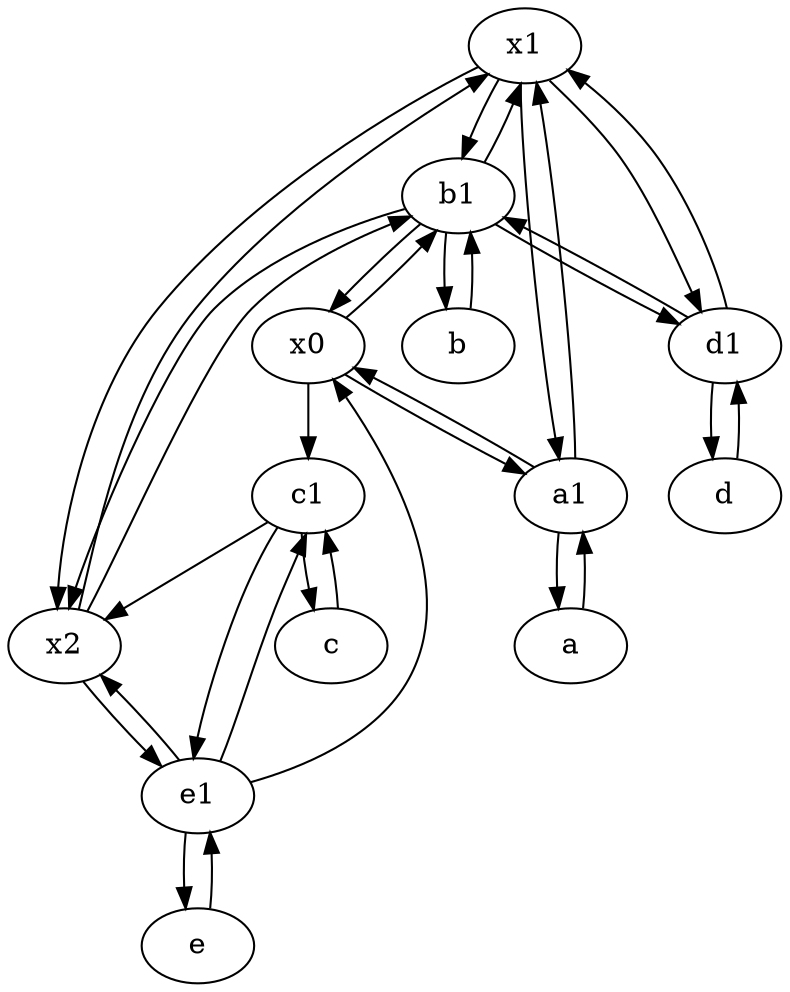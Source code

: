 digraph  {
	x1;
	b1 [pos="45,20!"];
	x0;
	e [pos="30,50!"];
	b [pos="50,20!"];
	x2;
	d1 [pos="25,30!"];
	c1 [pos="30,15!"];
	c [pos="20,10!"];
	a1 [pos="40,15!"];
	d [pos="20,30!"];
	e1 [pos="25,45!"];
	a [pos="40,10!"];
	x0 -> a1;
	x1 -> b1;
	d1 -> x1;
	x1 -> a1;
	b1 -> x1;
	a1 -> x0;
	c1 -> x2;
	e1 -> x0;
	e -> e1;
	d1 -> d;
	d1 -> b1;
	b1 -> d1;
	b -> b1;
	d -> d1;
	x2 -> x1;
	x2 -> e1;
	x2 -> b1;
	c1 -> c;
	e1 -> c1;
	c -> c1;
	a1 -> x1;
	c1 -> e1;
	e1 -> x2;
	b1 -> x2;
	b1 -> b;
	x1 -> d1;
	x0 -> c1;
	b1 -> x0;
	a -> a1;
	x0 -> b1;
	a1 -> a;
	x1 -> x2;
	e1 -> e;

	}